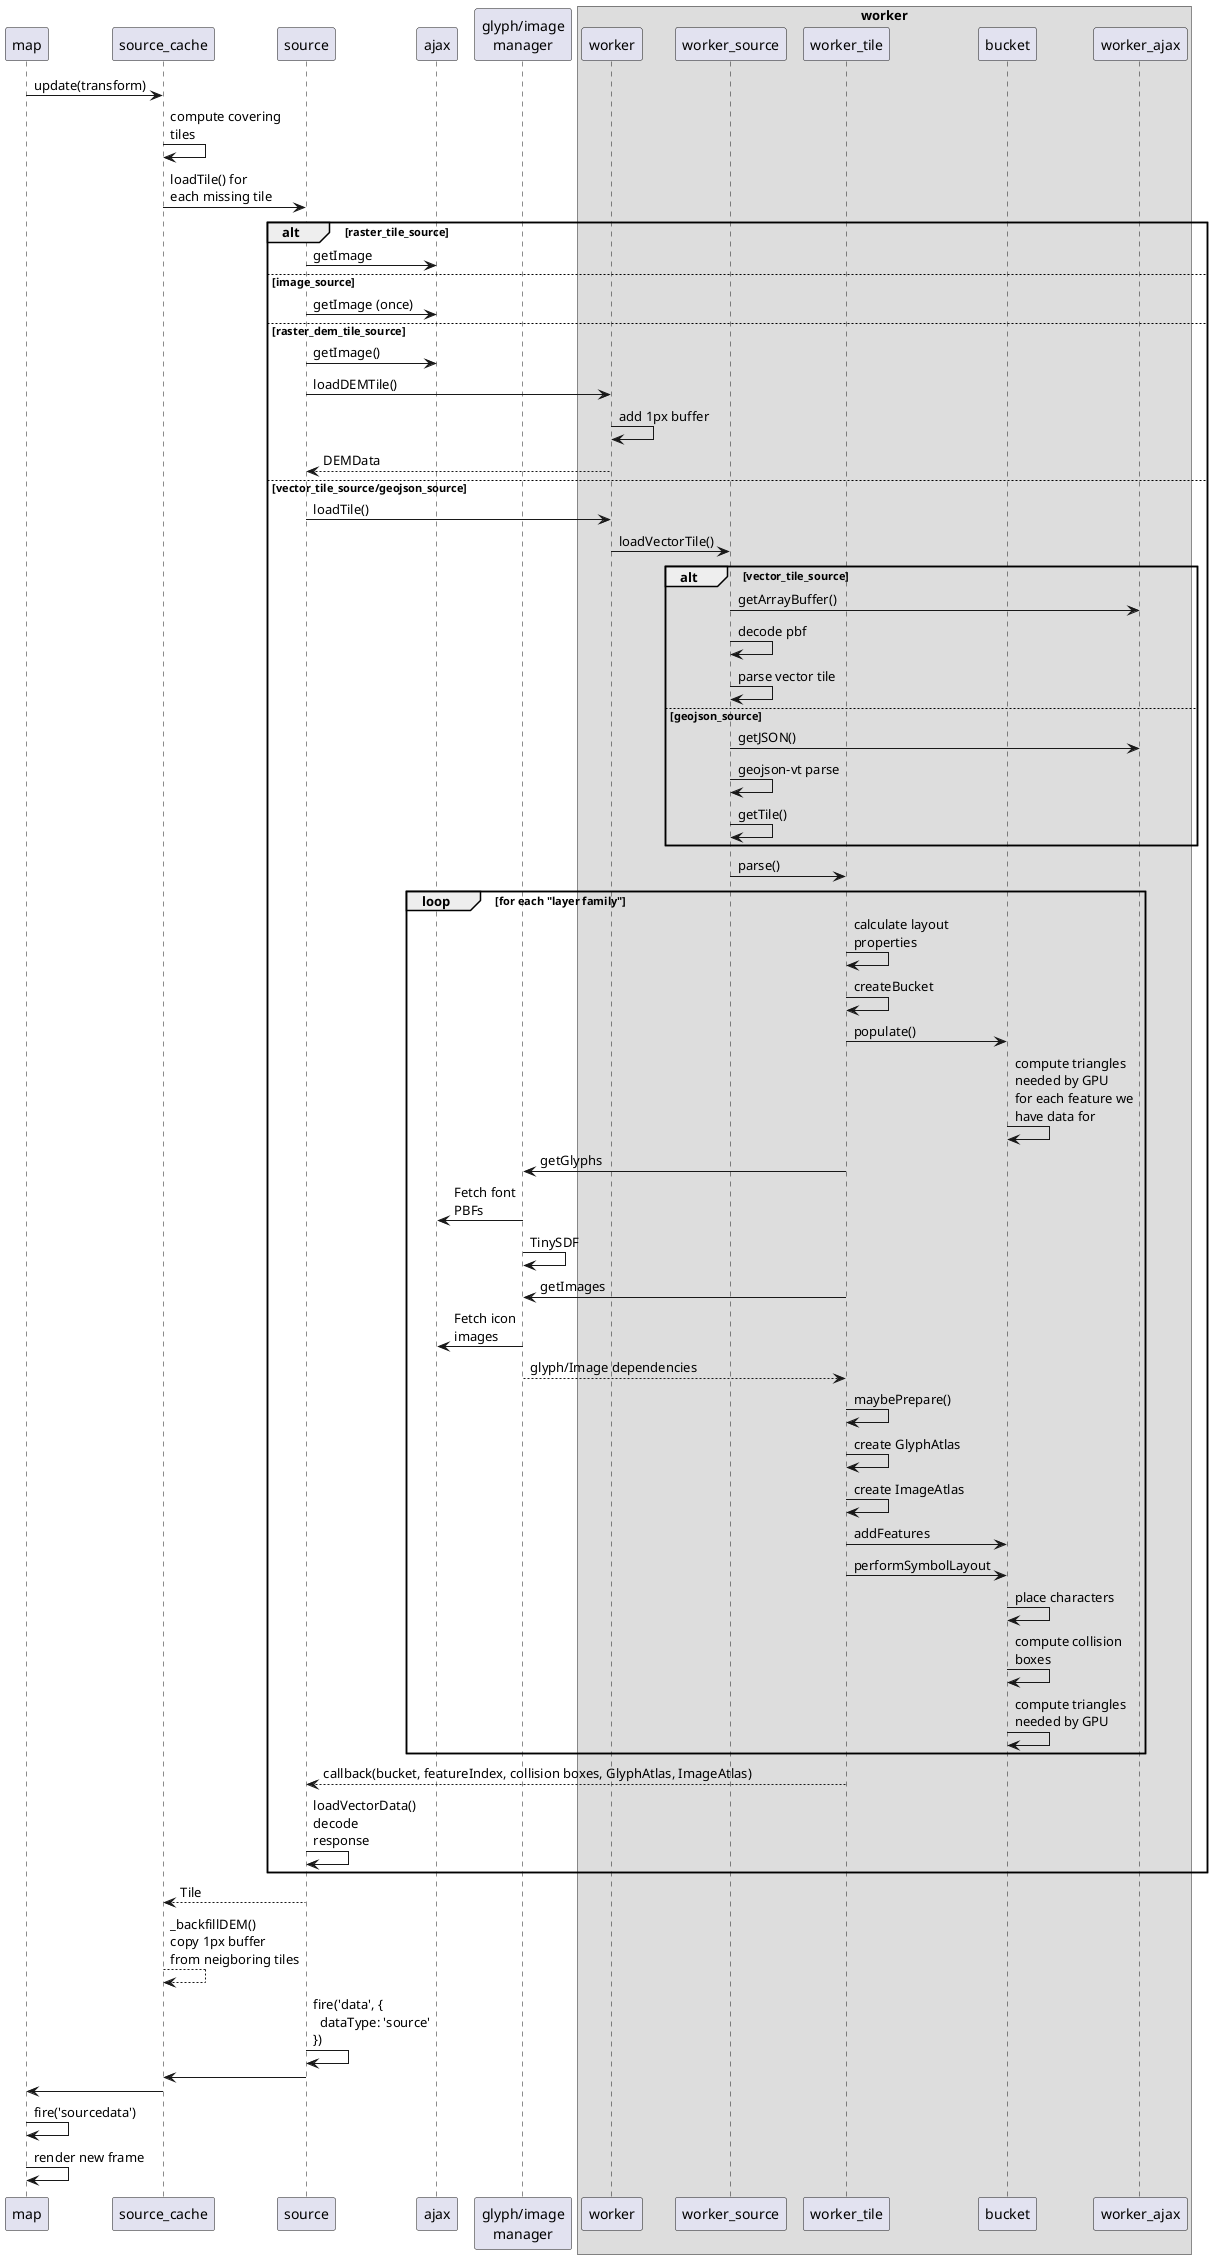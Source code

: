 @startuml
participant map
participant source_cache
participant source
participant ajax
participant "glyph/image\nmanager"
box worker
participant worker
participant worker_source
participant worker_tile
participant bucket
participant worker_ajax
end box

map->source_cache: update(transform)
source_cache->source_cache: compute covering\ntiles
source_cache->source: loadTile() for\neach missing tile
alt raster_tile_source
source->ajax: getImage
else image_source
source->ajax: getImage (once)
else raster_dem_tile_source
source->ajax: getImage()
source->worker: loadDEMTile()
worker->worker: add 1px buffer
worker-->source: DEMData
else vector_tile_source/geojson_source
source->worker: loadTile()
worker->worker_source: loadVectorTile()
alt vector_tile_source
worker_source->worker_ajax: getArrayBuffer()
worker_source->worker_source: decode pbf
worker_source->worker_source: parse vector tile
else geojson_source
worker_source->worker_ajax: getJSON()
worker_source->worker_source: geojson-vt parse
worker_source->worker_source: getTile()
end
worker_source->worker_tile: parse()
loop for each "layer family"
worker_tile->worker_tile: calculate layout\nproperties
worker_tile->worker_tile: createBucket
worker_tile->bucket: populate()
bucket->bucket: compute triangles\nneeded by GPU\nfor each feature we\nhave data for
worker_tile->"glyph/image\nmanager": getGlyphs
"glyph/image\nmanager"->ajax: Fetch font\nPBFs
"glyph/image\nmanager"->"glyph/image\nmanager": TinySDF
worker_tile->"glyph/image\nmanager": getImages
"glyph/image\nmanager"->ajax: Fetch icon\nimages
"glyph/image\nmanager"-->worker_tile: glyph/Image dependencies
worker_tile->worker_tile: maybePrepare()
worker_tile->worker_tile: create GlyphAtlas
worker_tile->worker_tile: create ImageAtlas
worker_tile->bucket: addFeatures
worker_tile->bucket: performSymbolLayout
bucket->bucket: place characters
bucket->bucket: compute collision\nboxes
bucket->bucket: compute triangles\nneeded by GPU
end
worker_tile-->source: callback(bucket, featureIndex, collision boxes, GlyphAtlas, ImageAtlas)
source->source: loadVectorData()\ndecode\nresponse
end
source-->source_cache: Tile
source_cache-->source_cache: _backfillDEM()\ncopy 1px buffer\nfrom neigboring tiles
source->source: fire('data', {\n  dataType: 'source'\n})
source->source_cache:
source_cache->map:
map->map: fire('sourcedata')
map->map: render new frame
@enduml
